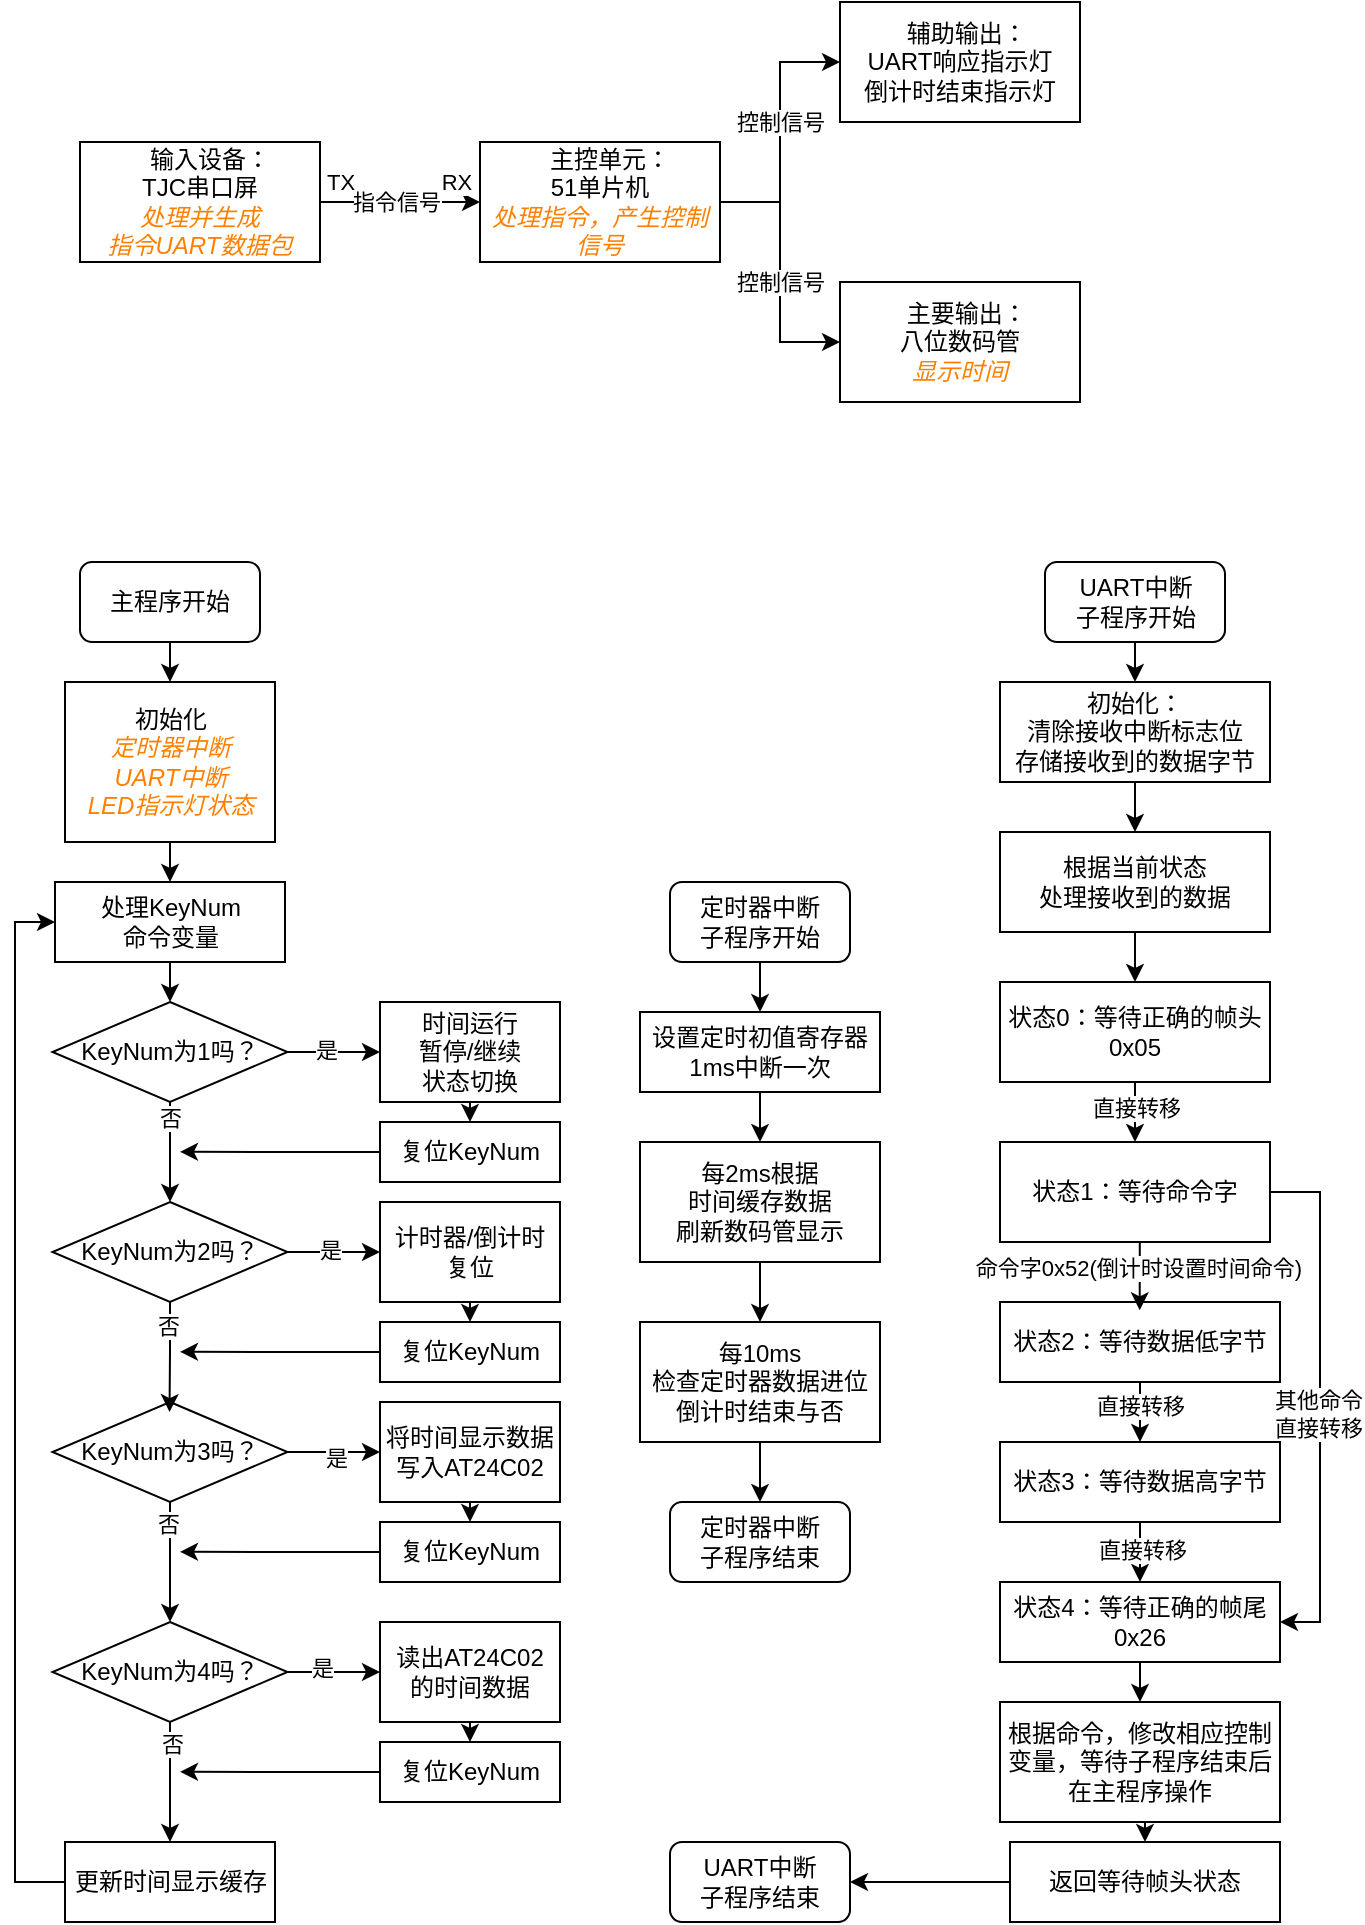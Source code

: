 <mxfile version="26.2.15">
  <diagram id="C5RBs43oDa-KdzZeNtuy" name="Page-1">
    <mxGraphModel dx="1256" dy="734" grid="1" gridSize="10" guides="1" tooltips="1" connect="1" arrows="1" fold="1" page="1" pageScale="1" pageWidth="827" pageHeight="1169" math="0" shadow="0">
      <root>
        <mxCell id="WIyWlLk6GJQsqaUBKTNV-0" />
        <mxCell id="WIyWlLk6GJQsqaUBKTNV-1" parent="WIyWlLk6GJQsqaUBKTNV-0" />
        <mxCell id="xlYdIQxiR28wW1BtSPJm-8" style="edgeStyle=orthogonalEdgeStyle;rounded=0;orthogonalLoop=1;jettySize=auto;html=1;exitX=1;exitY=0.5;exitDx=0;exitDy=0;entryX=0;entryY=0.5;entryDx=0;entryDy=0;" edge="1" parent="WIyWlLk6GJQsqaUBKTNV-1" source="xlYdIQxiR28wW1BtSPJm-2" target="xlYdIQxiR28wW1BtSPJm-6">
          <mxGeometry relative="1" as="geometry" />
        </mxCell>
        <mxCell id="xlYdIQxiR28wW1BtSPJm-9" style="edgeStyle=orthogonalEdgeStyle;rounded=0;orthogonalLoop=1;jettySize=auto;html=1;exitX=1;exitY=0.5;exitDx=0;exitDy=0;entryX=0;entryY=0.5;entryDx=0;entryDy=0;" edge="1" parent="WIyWlLk6GJQsqaUBKTNV-1" source="xlYdIQxiR28wW1BtSPJm-2" target="xlYdIQxiR28wW1BtSPJm-3">
          <mxGeometry relative="1" as="geometry" />
        </mxCell>
        <mxCell id="xlYdIQxiR28wW1BtSPJm-10" value="控制信号" style="edgeLabel;html=1;align=center;verticalAlign=middle;resizable=0;points=[];" vertex="1" connectable="0" parent="xlYdIQxiR28wW1BtSPJm-9">
          <mxGeometry x="-0.748" y="1" relative="1" as="geometry">
            <mxPoint x="13" y="-39" as="offset" />
          </mxGeometry>
        </mxCell>
        <mxCell id="xlYdIQxiR28wW1BtSPJm-2" value="&amp;nbsp; &amp;nbsp;主控单元：&lt;div&gt;51单片机&lt;/div&gt;&lt;div&gt;&lt;i&gt;&lt;font style=&quot;color: rgb(255, 128, 0);&quot;&gt;处理指令，产生控制信号&lt;/font&gt;&lt;/i&gt;&lt;/div&gt;" style="rounded=0;whiteSpace=wrap;html=1;" vertex="1" parent="WIyWlLk6GJQsqaUBKTNV-1">
          <mxGeometry x="290" y="80" width="120" height="60" as="geometry" />
        </mxCell>
        <mxCell id="xlYdIQxiR28wW1BtSPJm-3" value="&amp;nbsp; 主要输出：&lt;div&gt;八位数码管&lt;/div&gt;&lt;div&gt;&lt;font style=&quot;color: rgb(255, 128, 0);&quot;&gt;&lt;i&gt;显示时间&lt;/i&gt;&lt;/font&gt;&lt;/div&gt;" style="rounded=0;whiteSpace=wrap;html=1;" vertex="1" parent="WIyWlLk6GJQsqaUBKTNV-1">
          <mxGeometry x="470" y="150" width="120" height="60" as="geometry" />
        </mxCell>
        <mxCell id="xlYdIQxiR28wW1BtSPJm-6" value="&amp;nbsp; 辅助输出：&lt;div&gt;UART响应指示灯&lt;/div&gt;&lt;div&gt;倒计时结束指示灯&lt;/div&gt;" style="rounded=0;whiteSpace=wrap;html=1;" vertex="1" parent="WIyWlLk6GJQsqaUBKTNV-1">
          <mxGeometry x="470" y="10" width="120" height="60" as="geometry" />
        </mxCell>
        <mxCell id="xlYdIQxiR28wW1BtSPJm-11" value="控制信号" style="edgeLabel;html=1;align=center;verticalAlign=middle;resizable=0;points=[];" vertex="1" connectable="0" parent="WIyWlLk6GJQsqaUBKTNV-1">
          <mxGeometry x="440.002" y="150" as="geometry" />
        </mxCell>
        <mxCell id="xlYdIQxiR28wW1BtSPJm-14" style="edgeStyle=orthogonalEdgeStyle;rounded=0;orthogonalLoop=1;jettySize=auto;html=1;exitX=1;exitY=0.5;exitDx=0;exitDy=0;" edge="1" parent="WIyWlLk6GJQsqaUBKTNV-1" source="xlYdIQxiR28wW1BtSPJm-13" target="xlYdIQxiR28wW1BtSPJm-2">
          <mxGeometry relative="1" as="geometry" />
        </mxCell>
        <mxCell id="xlYdIQxiR28wW1BtSPJm-15" value="TX" style="edgeLabel;html=1;align=center;verticalAlign=middle;resizable=0;points=[];" vertex="1" connectable="0" parent="xlYdIQxiR28wW1BtSPJm-14">
          <mxGeometry x="-0.677" y="3" relative="1" as="geometry">
            <mxPoint x="-3" y="-7" as="offset" />
          </mxGeometry>
        </mxCell>
        <mxCell id="xlYdIQxiR28wW1BtSPJm-16" value="RX" style="edgeLabel;html=1;align=center;verticalAlign=middle;resizable=0;points=[];" vertex="1" connectable="0" parent="xlYdIQxiR28wW1BtSPJm-14">
          <mxGeometry x="0.702" y="4" relative="1" as="geometry">
            <mxPoint y="-6" as="offset" />
          </mxGeometry>
        </mxCell>
        <mxCell id="xlYdIQxiR28wW1BtSPJm-17" value="指令信号" style="edgeLabel;html=1;align=center;verticalAlign=middle;resizable=0;points=[];" vertex="1" connectable="0" parent="xlYdIQxiR28wW1BtSPJm-14">
          <mxGeometry x="-0.057" relative="1" as="geometry">
            <mxPoint as="offset" />
          </mxGeometry>
        </mxCell>
        <mxCell id="xlYdIQxiR28wW1BtSPJm-13" value="&amp;nbsp; &amp;nbsp;输入设备：&lt;div&gt;TJC串口屏&lt;/div&gt;&lt;div&gt;&lt;i&gt;&lt;font style=&quot;color: rgb(255, 128, 0);&quot;&gt;处理并生成&lt;/font&gt;&lt;/i&gt;&lt;/div&gt;&lt;div&gt;&lt;i&gt;&lt;font style=&quot;color: rgb(255, 128, 0);&quot;&gt;指令UART数据包&lt;/font&gt;&lt;/i&gt;&lt;/div&gt;" style="rounded=0;whiteSpace=wrap;html=1;" vertex="1" parent="WIyWlLk6GJQsqaUBKTNV-1">
          <mxGeometry x="90" y="80" width="120" height="60" as="geometry" />
        </mxCell>
        <mxCell id="xlYdIQxiR28wW1BtSPJm-29" style="edgeStyle=orthogonalEdgeStyle;rounded=0;orthogonalLoop=1;jettySize=auto;html=1;exitX=0.5;exitY=1;exitDx=0;exitDy=0;entryX=0.5;entryY=0;entryDx=0;entryDy=0;" edge="1" parent="WIyWlLk6GJQsqaUBKTNV-1" source="xlYdIQxiR28wW1BtSPJm-19" target="xlYdIQxiR28wW1BtSPJm-20">
          <mxGeometry relative="1" as="geometry" />
        </mxCell>
        <mxCell id="xlYdIQxiR28wW1BtSPJm-19" value="主程序开始" style="rounded=1;whiteSpace=wrap;html=1;" vertex="1" parent="WIyWlLk6GJQsqaUBKTNV-1">
          <mxGeometry x="90" y="290" width="90" height="40" as="geometry" />
        </mxCell>
        <mxCell id="xlYdIQxiR28wW1BtSPJm-27" style="edgeStyle=orthogonalEdgeStyle;rounded=0;orthogonalLoop=1;jettySize=auto;html=1;exitX=0.5;exitY=1;exitDx=0;exitDy=0;entryX=0.5;entryY=0;entryDx=0;entryDy=0;" edge="1" parent="WIyWlLk6GJQsqaUBKTNV-1" source="xlYdIQxiR28wW1BtSPJm-20" target="xlYdIQxiR28wW1BtSPJm-22">
          <mxGeometry relative="1" as="geometry" />
        </mxCell>
        <mxCell id="xlYdIQxiR28wW1BtSPJm-20" value="初始化&lt;div&gt;&lt;i&gt;&lt;font style=&quot;color: rgb(255, 128, 0);&quot;&gt;定时器中断&lt;/font&gt;&lt;/i&gt;&lt;/div&gt;&lt;div&gt;&lt;i&gt;&lt;font style=&quot;color: rgb(255, 128, 0);&quot;&gt;UART中断&lt;/font&gt;&lt;/i&gt;&lt;/div&gt;&lt;div&gt;&lt;i&gt;&lt;font style=&quot;color: rgb(255, 128, 0);&quot;&gt;LED指示灯状态&lt;/font&gt;&lt;/i&gt;&lt;/div&gt;" style="rounded=0;whiteSpace=wrap;html=1;" vertex="1" parent="WIyWlLk6GJQsqaUBKTNV-1">
          <mxGeometry x="82.5" y="350" width="105" height="80" as="geometry" />
        </mxCell>
        <mxCell id="xlYdIQxiR28wW1BtSPJm-28" style="edgeStyle=orthogonalEdgeStyle;rounded=0;orthogonalLoop=1;jettySize=auto;html=1;exitX=0.5;exitY=1;exitDx=0;exitDy=0;" edge="1" parent="WIyWlLk6GJQsqaUBKTNV-1" source="xlYdIQxiR28wW1BtSPJm-22" target="xlYdIQxiR28wW1BtSPJm-23">
          <mxGeometry relative="1" as="geometry" />
        </mxCell>
        <mxCell id="xlYdIQxiR28wW1BtSPJm-22" value="处理KeyNum&lt;div&gt;命令变量&lt;/div&gt;" style="rounded=0;whiteSpace=wrap;html=1;" vertex="1" parent="WIyWlLk6GJQsqaUBKTNV-1">
          <mxGeometry x="77.5" y="450" width="115" height="40" as="geometry" />
        </mxCell>
        <mxCell id="xlYdIQxiR28wW1BtSPJm-25" style="edgeStyle=orthogonalEdgeStyle;rounded=0;orthogonalLoop=1;jettySize=auto;html=1;exitX=1;exitY=0.5;exitDx=0;exitDy=0;" edge="1" parent="WIyWlLk6GJQsqaUBKTNV-1" source="xlYdIQxiR28wW1BtSPJm-23" target="xlYdIQxiR28wW1BtSPJm-24">
          <mxGeometry relative="1" as="geometry" />
        </mxCell>
        <mxCell id="xlYdIQxiR28wW1BtSPJm-26" value="是" style="edgeLabel;html=1;align=center;verticalAlign=middle;resizable=0;points=[];" vertex="1" connectable="0" parent="xlYdIQxiR28wW1BtSPJm-25">
          <mxGeometry x="-0.171" y="1" relative="1" as="geometry">
            <mxPoint as="offset" />
          </mxGeometry>
        </mxCell>
        <mxCell id="xlYdIQxiR28wW1BtSPJm-33" style="edgeStyle=orthogonalEdgeStyle;rounded=0;orthogonalLoop=1;jettySize=auto;html=1;exitX=0.5;exitY=1;exitDx=0;exitDy=0;entryX=0.5;entryY=0;entryDx=0;entryDy=0;" edge="1" parent="WIyWlLk6GJQsqaUBKTNV-1" source="xlYdIQxiR28wW1BtSPJm-23" target="xlYdIQxiR28wW1BtSPJm-31">
          <mxGeometry relative="1" as="geometry" />
        </mxCell>
        <mxCell id="xlYdIQxiR28wW1BtSPJm-35" value="否" style="edgeLabel;html=1;align=center;verticalAlign=middle;resizable=0;points=[];" vertex="1" connectable="0" parent="xlYdIQxiR28wW1BtSPJm-33">
          <mxGeometry x="-0.483" y="-1" relative="1" as="geometry">
            <mxPoint x="1" y="-5" as="offset" />
          </mxGeometry>
        </mxCell>
        <mxCell id="xlYdIQxiR28wW1BtSPJm-23" value="KeyNum为1吗？" style="rhombus;whiteSpace=wrap;html=1;" vertex="1" parent="WIyWlLk6GJQsqaUBKTNV-1">
          <mxGeometry x="76.25" y="510" width="117.5" height="50" as="geometry" />
        </mxCell>
        <mxCell id="xlYdIQxiR28wW1BtSPJm-32" style="edgeStyle=orthogonalEdgeStyle;rounded=0;orthogonalLoop=1;jettySize=auto;html=1;exitX=0.5;exitY=1;exitDx=0;exitDy=0;entryX=0.5;entryY=0;entryDx=0;entryDy=0;" edge="1" parent="WIyWlLk6GJQsqaUBKTNV-1" source="xlYdIQxiR28wW1BtSPJm-24" target="xlYdIQxiR28wW1BtSPJm-30">
          <mxGeometry relative="1" as="geometry" />
        </mxCell>
        <mxCell id="xlYdIQxiR28wW1BtSPJm-24" value="时间运行&lt;div&gt;暂停/继续&lt;/div&gt;&lt;div&gt;状态切换&lt;/div&gt;" style="rounded=0;whiteSpace=wrap;html=1;" vertex="1" parent="WIyWlLk6GJQsqaUBKTNV-1">
          <mxGeometry x="240" y="510" width="90" height="50" as="geometry" />
        </mxCell>
        <mxCell id="xlYdIQxiR28wW1BtSPJm-36" style="edgeStyle=orthogonalEdgeStyle;rounded=0;orthogonalLoop=1;jettySize=auto;html=1;exitX=0;exitY=0.5;exitDx=0;exitDy=0;" edge="1" parent="WIyWlLk6GJQsqaUBKTNV-1" source="xlYdIQxiR28wW1BtSPJm-30">
          <mxGeometry relative="1" as="geometry">
            <mxPoint x="140.0" y="584.905" as="targetPoint" />
          </mxGeometry>
        </mxCell>
        <mxCell id="xlYdIQxiR28wW1BtSPJm-30" value="复位KeyNum" style="rounded=0;whiteSpace=wrap;html=1;" vertex="1" parent="WIyWlLk6GJQsqaUBKTNV-1">
          <mxGeometry x="240" y="570" width="90" height="30" as="geometry" />
        </mxCell>
        <mxCell id="xlYdIQxiR28wW1BtSPJm-41" style="edgeStyle=orthogonalEdgeStyle;rounded=0;orthogonalLoop=1;jettySize=auto;html=1;exitX=1;exitY=0.5;exitDx=0;exitDy=0;entryX=0;entryY=0.5;entryDx=0;entryDy=0;" edge="1" parent="WIyWlLk6GJQsqaUBKTNV-1" source="xlYdIQxiR28wW1BtSPJm-31" target="xlYdIQxiR28wW1BtSPJm-37">
          <mxGeometry relative="1" as="geometry" />
        </mxCell>
        <mxCell id="xlYdIQxiR28wW1BtSPJm-42" value="是" style="edgeLabel;html=1;align=center;verticalAlign=middle;resizable=0;points=[];" vertex="1" connectable="0" parent="xlYdIQxiR28wW1BtSPJm-41">
          <mxGeometry x="-0.089" y="1" relative="1" as="geometry">
            <mxPoint as="offset" />
          </mxGeometry>
        </mxCell>
        <mxCell id="xlYdIQxiR28wW1BtSPJm-31" value="KeyNum为2吗？" style="rhombus;whiteSpace=wrap;html=1;" vertex="1" parent="WIyWlLk6GJQsqaUBKTNV-1">
          <mxGeometry x="76.25" y="610" width="117.5" height="50" as="geometry" />
        </mxCell>
        <mxCell id="xlYdIQxiR28wW1BtSPJm-44" style="edgeStyle=orthogonalEdgeStyle;rounded=0;orthogonalLoop=1;jettySize=auto;html=1;exitX=0.5;exitY=1;exitDx=0;exitDy=0;entryX=0.5;entryY=0;entryDx=0;entryDy=0;" edge="1" parent="WIyWlLk6GJQsqaUBKTNV-1" source="xlYdIQxiR28wW1BtSPJm-37" target="xlYdIQxiR28wW1BtSPJm-38">
          <mxGeometry relative="1" as="geometry" />
        </mxCell>
        <mxCell id="xlYdIQxiR28wW1BtSPJm-37" value="计时器/倒计时&lt;div&gt;复位&lt;/div&gt;" style="rounded=0;whiteSpace=wrap;html=1;" vertex="1" parent="WIyWlLk6GJQsqaUBKTNV-1">
          <mxGeometry x="240" y="610" width="90" height="50" as="geometry" />
        </mxCell>
        <mxCell id="xlYdIQxiR28wW1BtSPJm-51" style="edgeStyle=orthogonalEdgeStyle;rounded=0;orthogonalLoop=1;jettySize=auto;html=1;exitX=0;exitY=0.5;exitDx=0;exitDy=0;" edge="1" parent="WIyWlLk6GJQsqaUBKTNV-1" source="xlYdIQxiR28wW1BtSPJm-38">
          <mxGeometry relative="1" as="geometry">
            <mxPoint x="140.0" y="684.905" as="targetPoint" />
          </mxGeometry>
        </mxCell>
        <mxCell id="xlYdIQxiR28wW1BtSPJm-38" value="复位KeyNum" style="rounded=0;whiteSpace=wrap;html=1;" vertex="1" parent="WIyWlLk6GJQsqaUBKTNV-1">
          <mxGeometry x="240" y="670" width="90" height="30" as="geometry" />
        </mxCell>
        <mxCell id="xlYdIQxiR28wW1BtSPJm-54" style="edgeStyle=orthogonalEdgeStyle;rounded=0;orthogonalLoop=1;jettySize=auto;html=1;exitX=1;exitY=0.5;exitDx=0;exitDy=0;entryX=0;entryY=0.5;entryDx=0;entryDy=0;" edge="1" parent="WIyWlLk6GJQsqaUBKTNV-1" source="xlYdIQxiR28wW1BtSPJm-45" target="xlYdIQxiR28wW1BtSPJm-53">
          <mxGeometry relative="1" as="geometry" />
        </mxCell>
        <mxCell id="xlYdIQxiR28wW1BtSPJm-58" value="是" style="edgeLabel;html=1;align=center;verticalAlign=middle;resizable=0;points=[];" vertex="1" connectable="0" parent="xlYdIQxiR28wW1BtSPJm-54">
          <mxGeometry x="0.014" y="-3" relative="1" as="geometry">
            <mxPoint as="offset" />
          </mxGeometry>
        </mxCell>
        <mxCell id="xlYdIQxiR28wW1BtSPJm-60" style="edgeStyle=orthogonalEdgeStyle;rounded=0;orthogonalLoop=1;jettySize=auto;html=1;exitX=0.5;exitY=1;exitDx=0;exitDy=0;entryX=0.5;entryY=0;entryDx=0;entryDy=0;" edge="1" parent="WIyWlLk6GJQsqaUBKTNV-1" source="xlYdIQxiR28wW1BtSPJm-45" target="xlYdIQxiR28wW1BtSPJm-59">
          <mxGeometry relative="1" as="geometry" />
        </mxCell>
        <mxCell id="xlYdIQxiR28wW1BtSPJm-61" value="否" style="edgeLabel;html=1;align=center;verticalAlign=middle;resizable=0;points=[];" vertex="1" connectable="0" parent="xlYdIQxiR28wW1BtSPJm-60">
          <mxGeometry x="-0.657" y="-1" relative="1" as="geometry">
            <mxPoint as="offset" />
          </mxGeometry>
        </mxCell>
        <mxCell id="xlYdIQxiR28wW1BtSPJm-45" value="KeyNum为3吗？" style="rhombus;whiteSpace=wrap;html=1;" vertex="1" parent="WIyWlLk6GJQsqaUBKTNV-1">
          <mxGeometry x="76.25" y="710" width="117.5" height="50" as="geometry" />
        </mxCell>
        <mxCell id="xlYdIQxiR28wW1BtSPJm-48" style="edgeStyle=orthogonalEdgeStyle;rounded=0;orthogonalLoop=1;jettySize=auto;html=1;exitX=0.5;exitY=1;exitDx=0;exitDy=0;entryX=0.498;entryY=0.101;entryDx=0;entryDy=0;entryPerimeter=0;" edge="1" parent="WIyWlLk6GJQsqaUBKTNV-1" source="xlYdIQxiR28wW1BtSPJm-31" target="xlYdIQxiR28wW1BtSPJm-45">
          <mxGeometry relative="1" as="geometry" />
        </mxCell>
        <mxCell id="xlYdIQxiR28wW1BtSPJm-49" value="否" style="edgeLabel;html=1;align=center;verticalAlign=middle;resizable=0;points=[];" vertex="1" connectable="0" parent="xlYdIQxiR28wW1BtSPJm-48">
          <mxGeometry x="-0.542" y="-1" relative="1" as="geometry">
            <mxPoint y="-1" as="offset" />
          </mxGeometry>
        </mxCell>
        <mxCell id="xlYdIQxiR28wW1BtSPJm-57" style="edgeStyle=orthogonalEdgeStyle;rounded=0;orthogonalLoop=1;jettySize=auto;html=1;exitX=0.5;exitY=1;exitDx=0;exitDy=0;entryX=0.5;entryY=0;entryDx=0;entryDy=0;" edge="1" parent="WIyWlLk6GJQsqaUBKTNV-1" source="xlYdIQxiR28wW1BtSPJm-53" target="xlYdIQxiR28wW1BtSPJm-55">
          <mxGeometry relative="1" as="geometry" />
        </mxCell>
        <mxCell id="xlYdIQxiR28wW1BtSPJm-53" value="将时间显示数据&lt;div&gt;写入AT24C02&lt;/div&gt;" style="rounded=0;whiteSpace=wrap;html=1;" vertex="1" parent="WIyWlLk6GJQsqaUBKTNV-1">
          <mxGeometry x="240" y="710" width="90" height="50" as="geometry" />
        </mxCell>
        <mxCell id="xlYdIQxiR28wW1BtSPJm-62" style="edgeStyle=orthogonalEdgeStyle;rounded=0;orthogonalLoop=1;jettySize=auto;html=1;exitX=0;exitY=0.5;exitDx=0;exitDy=0;" edge="1" parent="WIyWlLk6GJQsqaUBKTNV-1" source="xlYdIQxiR28wW1BtSPJm-55">
          <mxGeometry relative="1" as="geometry">
            <mxPoint x="140.0" y="784.905" as="targetPoint" />
          </mxGeometry>
        </mxCell>
        <mxCell id="xlYdIQxiR28wW1BtSPJm-55" value="复位KeyNum" style="rounded=0;whiteSpace=wrap;html=1;" vertex="1" parent="WIyWlLk6GJQsqaUBKTNV-1">
          <mxGeometry x="240" y="770" width="90" height="30" as="geometry" />
        </mxCell>
        <mxCell id="xlYdIQxiR28wW1BtSPJm-64" style="edgeStyle=orthogonalEdgeStyle;rounded=0;orthogonalLoop=1;jettySize=auto;html=1;exitX=1;exitY=0.5;exitDx=0;exitDy=0;entryX=0;entryY=0.5;entryDx=0;entryDy=0;" edge="1" parent="WIyWlLk6GJQsqaUBKTNV-1" source="xlYdIQxiR28wW1BtSPJm-59" target="xlYdIQxiR28wW1BtSPJm-63">
          <mxGeometry relative="1" as="geometry" />
        </mxCell>
        <mxCell id="xlYdIQxiR28wW1BtSPJm-67" value="是" style="edgeLabel;html=1;align=center;verticalAlign=middle;resizable=0;points=[];" vertex="1" connectable="0" parent="xlYdIQxiR28wW1BtSPJm-64">
          <mxGeometry x="-0.295" y="2" relative="1" as="geometry">
            <mxPoint as="offset" />
          </mxGeometry>
        </mxCell>
        <mxCell id="xlYdIQxiR28wW1BtSPJm-69" style="edgeStyle=orthogonalEdgeStyle;rounded=0;orthogonalLoop=1;jettySize=auto;html=1;exitX=0.5;exitY=1;exitDx=0;exitDy=0;entryX=0.5;entryY=0;entryDx=0;entryDy=0;" edge="1" parent="WIyWlLk6GJQsqaUBKTNV-1" source="xlYdIQxiR28wW1BtSPJm-59" target="xlYdIQxiR28wW1BtSPJm-68">
          <mxGeometry relative="1" as="geometry" />
        </mxCell>
        <mxCell id="xlYdIQxiR28wW1BtSPJm-71" value="否" style="edgeLabel;html=1;align=center;verticalAlign=middle;resizable=0;points=[];" vertex="1" connectable="0" parent="xlYdIQxiR28wW1BtSPJm-69">
          <mxGeometry x="-0.657" y="1" relative="1" as="geometry">
            <mxPoint as="offset" />
          </mxGeometry>
        </mxCell>
        <mxCell id="xlYdIQxiR28wW1BtSPJm-59" value="KeyNum为4吗？" style="rhombus;whiteSpace=wrap;html=1;" vertex="1" parent="WIyWlLk6GJQsqaUBKTNV-1">
          <mxGeometry x="76.25" y="820" width="117.5" height="50" as="geometry" />
        </mxCell>
        <mxCell id="xlYdIQxiR28wW1BtSPJm-66" style="edgeStyle=orthogonalEdgeStyle;rounded=0;orthogonalLoop=1;jettySize=auto;html=1;exitX=0.5;exitY=1;exitDx=0;exitDy=0;entryX=0.5;entryY=0;entryDx=0;entryDy=0;" edge="1" parent="WIyWlLk6GJQsqaUBKTNV-1" source="xlYdIQxiR28wW1BtSPJm-63" target="xlYdIQxiR28wW1BtSPJm-65">
          <mxGeometry relative="1" as="geometry" />
        </mxCell>
        <mxCell id="xlYdIQxiR28wW1BtSPJm-63" value="&lt;div&gt;读出AT24C02&lt;/div&gt;&lt;div&gt;的时间数据&lt;/div&gt;" style="rounded=0;whiteSpace=wrap;html=1;" vertex="1" parent="WIyWlLk6GJQsqaUBKTNV-1">
          <mxGeometry x="240" y="820" width="90" height="50" as="geometry" />
        </mxCell>
        <mxCell id="xlYdIQxiR28wW1BtSPJm-70" style="edgeStyle=orthogonalEdgeStyle;rounded=0;orthogonalLoop=1;jettySize=auto;html=1;exitX=0;exitY=0.5;exitDx=0;exitDy=0;" edge="1" parent="WIyWlLk6GJQsqaUBKTNV-1" source="xlYdIQxiR28wW1BtSPJm-65">
          <mxGeometry relative="1" as="geometry">
            <mxPoint x="140.0" y="894.905" as="targetPoint" />
          </mxGeometry>
        </mxCell>
        <mxCell id="xlYdIQxiR28wW1BtSPJm-65" value="复位KeyNum" style="rounded=0;whiteSpace=wrap;html=1;" vertex="1" parent="WIyWlLk6GJQsqaUBKTNV-1">
          <mxGeometry x="240" y="880" width="90" height="30" as="geometry" />
        </mxCell>
        <mxCell id="xlYdIQxiR28wW1BtSPJm-72" style="edgeStyle=orthogonalEdgeStyle;rounded=0;orthogonalLoop=1;jettySize=auto;html=1;exitX=0;exitY=0.5;exitDx=0;exitDy=0;entryX=0;entryY=0.5;entryDx=0;entryDy=0;" edge="1" parent="WIyWlLk6GJQsqaUBKTNV-1" source="xlYdIQxiR28wW1BtSPJm-68" target="xlYdIQxiR28wW1BtSPJm-22">
          <mxGeometry relative="1" as="geometry" />
        </mxCell>
        <mxCell id="xlYdIQxiR28wW1BtSPJm-68" value="更新时间显示缓存" style="rounded=0;whiteSpace=wrap;html=1;" vertex="1" parent="WIyWlLk6GJQsqaUBKTNV-1">
          <mxGeometry x="82.5" y="930" width="105" height="40" as="geometry" />
        </mxCell>
        <mxCell id="xlYdIQxiR28wW1BtSPJm-107" style="edgeStyle=orthogonalEdgeStyle;rounded=0;orthogonalLoop=1;jettySize=auto;html=1;exitX=0.5;exitY=1;exitDx=0;exitDy=0;entryX=0.5;entryY=0;entryDx=0;entryDy=0;" edge="1" parent="WIyWlLk6GJQsqaUBKTNV-1" source="xlYdIQxiR28wW1BtSPJm-73" target="xlYdIQxiR28wW1BtSPJm-75">
          <mxGeometry relative="1" as="geometry" />
        </mxCell>
        <mxCell id="xlYdIQxiR28wW1BtSPJm-73" value="定时器中断&lt;div&gt;子程序开始&lt;/div&gt;" style="rounded=1;whiteSpace=wrap;html=1;" vertex="1" parent="WIyWlLk6GJQsqaUBKTNV-1">
          <mxGeometry x="385" y="450" width="90" height="40" as="geometry" />
        </mxCell>
        <mxCell id="xlYdIQxiR28wW1BtSPJm-109" style="edgeStyle=orthogonalEdgeStyle;rounded=0;orthogonalLoop=1;jettySize=auto;html=1;exitX=0.5;exitY=1;exitDx=0;exitDy=0;entryX=0.5;entryY=0;entryDx=0;entryDy=0;" edge="1" parent="WIyWlLk6GJQsqaUBKTNV-1" source="xlYdIQxiR28wW1BtSPJm-74" target="xlYdIQxiR28wW1BtSPJm-76">
          <mxGeometry relative="1" as="geometry" />
        </mxCell>
        <mxCell id="xlYdIQxiR28wW1BtSPJm-74" value="每2ms根据&lt;div&gt;时间缓存数据&lt;/div&gt;&lt;div&gt;刷新数码管显示&lt;/div&gt;" style="rounded=0;whiteSpace=wrap;html=1;" vertex="1" parent="WIyWlLk6GJQsqaUBKTNV-1">
          <mxGeometry x="370" y="580" width="120" height="60" as="geometry" />
        </mxCell>
        <mxCell id="xlYdIQxiR28wW1BtSPJm-108" style="edgeStyle=orthogonalEdgeStyle;rounded=0;orthogonalLoop=1;jettySize=auto;html=1;exitX=0.5;exitY=1;exitDx=0;exitDy=0;entryX=0.5;entryY=0;entryDx=0;entryDy=0;" edge="1" parent="WIyWlLk6GJQsqaUBKTNV-1" source="xlYdIQxiR28wW1BtSPJm-75" target="xlYdIQxiR28wW1BtSPJm-74">
          <mxGeometry relative="1" as="geometry" />
        </mxCell>
        <mxCell id="xlYdIQxiR28wW1BtSPJm-75" value="设置定时初值寄存器&lt;div&gt;1ms中断一次&lt;/div&gt;" style="rounded=0;whiteSpace=wrap;html=1;" vertex="1" parent="WIyWlLk6GJQsqaUBKTNV-1">
          <mxGeometry x="370" y="515" width="120" height="40" as="geometry" />
        </mxCell>
        <mxCell id="xlYdIQxiR28wW1BtSPJm-110" style="edgeStyle=orthogonalEdgeStyle;rounded=0;orthogonalLoop=1;jettySize=auto;html=1;exitX=0.5;exitY=1;exitDx=0;exitDy=0;entryX=0.5;entryY=0;entryDx=0;entryDy=0;" edge="1" parent="WIyWlLk6GJQsqaUBKTNV-1" source="xlYdIQxiR28wW1BtSPJm-76" target="xlYdIQxiR28wW1BtSPJm-77">
          <mxGeometry relative="1" as="geometry" />
        </mxCell>
        <mxCell id="xlYdIQxiR28wW1BtSPJm-76" value="每10ms&lt;div&gt;检查定时器数据进位&lt;/div&gt;&lt;div&gt;倒计时结束与否&lt;/div&gt;" style="rounded=0;whiteSpace=wrap;html=1;" vertex="1" parent="WIyWlLk6GJQsqaUBKTNV-1">
          <mxGeometry x="370" y="670" width="120" height="60" as="geometry" />
        </mxCell>
        <mxCell id="xlYdIQxiR28wW1BtSPJm-77" value="定时器中断&lt;div&gt;子程序结束&lt;/div&gt;" style="rounded=1;whiteSpace=wrap;html=1;" vertex="1" parent="WIyWlLk6GJQsqaUBKTNV-1">
          <mxGeometry x="385" y="760" width="90" height="40" as="geometry" />
        </mxCell>
        <mxCell id="xlYdIQxiR28wW1BtSPJm-94" style="edgeStyle=orthogonalEdgeStyle;rounded=0;orthogonalLoop=1;jettySize=auto;html=1;exitX=0.5;exitY=1;exitDx=0;exitDy=0;entryX=0.5;entryY=0;entryDx=0;entryDy=0;" edge="1" parent="WIyWlLk6GJQsqaUBKTNV-1" source="xlYdIQxiR28wW1BtSPJm-78" target="xlYdIQxiR28wW1BtSPJm-79">
          <mxGeometry relative="1" as="geometry" />
        </mxCell>
        <mxCell id="xlYdIQxiR28wW1BtSPJm-78" value="UART中断&lt;div&gt;子程序开始&lt;/div&gt;" style="rounded=1;whiteSpace=wrap;html=1;" vertex="1" parent="WIyWlLk6GJQsqaUBKTNV-1">
          <mxGeometry x="572.5" y="290" width="90" height="40" as="geometry" />
        </mxCell>
        <mxCell id="xlYdIQxiR28wW1BtSPJm-93" style="edgeStyle=orthogonalEdgeStyle;rounded=0;orthogonalLoop=1;jettySize=auto;html=1;exitX=0.5;exitY=1;exitDx=0;exitDy=0;entryX=0.5;entryY=0;entryDx=0;entryDy=0;" edge="1" parent="WIyWlLk6GJQsqaUBKTNV-1" source="xlYdIQxiR28wW1BtSPJm-79" target="xlYdIQxiR28wW1BtSPJm-80">
          <mxGeometry relative="1" as="geometry" />
        </mxCell>
        <mxCell id="xlYdIQxiR28wW1BtSPJm-79" value="初始化：&lt;div&gt;清除接收中断标志位&lt;/div&gt;&lt;div&gt;存储接收到的数据字节&lt;/div&gt;" style="rounded=0;whiteSpace=wrap;html=1;" vertex="1" parent="WIyWlLk6GJQsqaUBKTNV-1">
          <mxGeometry x="550" y="350" width="135" height="50" as="geometry" />
        </mxCell>
        <mxCell id="xlYdIQxiR28wW1BtSPJm-91" style="edgeStyle=orthogonalEdgeStyle;rounded=0;orthogonalLoop=1;jettySize=auto;html=1;exitX=0.5;exitY=1;exitDx=0;exitDy=0;entryX=0.5;entryY=0;entryDx=0;entryDy=0;" edge="1" parent="WIyWlLk6GJQsqaUBKTNV-1" source="xlYdIQxiR28wW1BtSPJm-80" target="xlYdIQxiR28wW1BtSPJm-81">
          <mxGeometry relative="1" as="geometry" />
        </mxCell>
        <mxCell id="xlYdIQxiR28wW1BtSPJm-80" value="根据当前状态&lt;div&gt;处理接收到的数据&lt;/div&gt;" style="rounded=0;whiteSpace=wrap;html=1;" vertex="1" parent="WIyWlLk6GJQsqaUBKTNV-1">
          <mxGeometry x="550" y="425" width="135" height="50" as="geometry" />
        </mxCell>
        <mxCell id="xlYdIQxiR28wW1BtSPJm-83" style="edgeStyle=orthogonalEdgeStyle;rounded=0;orthogonalLoop=1;jettySize=auto;html=1;exitX=0.5;exitY=1;exitDx=0;exitDy=0;entryX=0.5;entryY=0;entryDx=0;entryDy=0;" edge="1" parent="WIyWlLk6GJQsqaUBKTNV-1" source="xlYdIQxiR28wW1BtSPJm-81" target="xlYdIQxiR28wW1BtSPJm-82">
          <mxGeometry relative="1" as="geometry" />
        </mxCell>
        <mxCell id="xlYdIQxiR28wW1BtSPJm-84" value="直接转移" style="edgeLabel;html=1;align=center;verticalAlign=middle;resizable=0;points=[];" vertex="1" connectable="0" parent="xlYdIQxiR28wW1BtSPJm-83">
          <mxGeometry x="-0.156" relative="1" as="geometry">
            <mxPoint as="offset" />
          </mxGeometry>
        </mxCell>
        <mxCell id="xlYdIQxiR28wW1BtSPJm-81" value="状态0：等待正确的帧头&lt;div&gt;0x05&lt;/div&gt;" style="rounded=0;whiteSpace=wrap;html=1;" vertex="1" parent="WIyWlLk6GJQsqaUBKTNV-1">
          <mxGeometry x="550" y="500" width="135" height="50" as="geometry" />
        </mxCell>
        <mxCell id="xlYdIQxiR28wW1BtSPJm-98" style="edgeStyle=orthogonalEdgeStyle;rounded=0;orthogonalLoop=1;jettySize=auto;html=1;exitX=1;exitY=0.5;exitDx=0;exitDy=0;entryX=1;entryY=0.5;entryDx=0;entryDy=0;" edge="1" parent="WIyWlLk6GJQsqaUBKTNV-1" source="xlYdIQxiR28wW1BtSPJm-82" target="xlYdIQxiR28wW1BtSPJm-95">
          <mxGeometry relative="1" as="geometry" />
        </mxCell>
        <mxCell id="xlYdIQxiR28wW1BtSPJm-99" value="其他命令&lt;div&gt;直接转移&lt;/div&gt;" style="edgeLabel;html=1;align=center;verticalAlign=middle;resizable=0;points=[];" vertex="1" connectable="0" parent="xlYdIQxiR28wW1BtSPJm-98">
          <mxGeometry x="-0.021" y="-1" relative="1" as="geometry">
            <mxPoint y="8" as="offset" />
          </mxGeometry>
        </mxCell>
        <mxCell id="xlYdIQxiR28wW1BtSPJm-82" value="状态1：等待命令字" style="rounded=0;whiteSpace=wrap;html=1;" vertex="1" parent="WIyWlLk6GJQsqaUBKTNV-1">
          <mxGeometry x="550" y="580" width="135" height="50" as="geometry" />
        </mxCell>
        <mxCell id="xlYdIQxiR28wW1BtSPJm-89" style="edgeStyle=orthogonalEdgeStyle;rounded=0;orthogonalLoop=1;jettySize=auto;html=1;exitX=0.5;exitY=1;exitDx=0;exitDy=0;entryX=0.5;entryY=0;entryDx=0;entryDy=0;" edge="1" parent="WIyWlLk6GJQsqaUBKTNV-1" source="xlYdIQxiR28wW1BtSPJm-85" target="xlYdIQxiR28wW1BtSPJm-88">
          <mxGeometry relative="1" as="geometry" />
        </mxCell>
        <mxCell id="xlYdIQxiR28wW1BtSPJm-90" value="直接转移" style="edgeLabel;html=1;align=center;verticalAlign=middle;resizable=0;points=[];" vertex="1" connectable="0" parent="xlYdIQxiR28wW1BtSPJm-89">
          <mxGeometry x="-0.225" relative="1" as="geometry">
            <mxPoint as="offset" />
          </mxGeometry>
        </mxCell>
        <mxCell id="xlYdIQxiR28wW1BtSPJm-85" value="状态2：等待数据低字节" style="rounded=0;whiteSpace=wrap;html=1;" vertex="1" parent="WIyWlLk6GJQsqaUBKTNV-1">
          <mxGeometry x="550" y="660" width="140" height="40" as="geometry" />
        </mxCell>
        <mxCell id="xlYdIQxiR28wW1BtSPJm-86" style="edgeStyle=orthogonalEdgeStyle;rounded=0;orthogonalLoop=1;jettySize=auto;html=1;exitX=0.5;exitY=1;exitDx=0;exitDy=0;entryX=0.499;entryY=0.104;entryDx=0;entryDy=0;entryPerimeter=0;" edge="1" parent="WIyWlLk6GJQsqaUBKTNV-1" source="xlYdIQxiR28wW1BtSPJm-82" target="xlYdIQxiR28wW1BtSPJm-85">
          <mxGeometry relative="1" as="geometry" />
        </mxCell>
        <mxCell id="xlYdIQxiR28wW1BtSPJm-87" value="命令字0x52(倒计时设置时间命令)" style="edgeLabel;html=1;align=center;verticalAlign=middle;resizable=0;points=[];" vertex="1" connectable="0" parent="xlYdIQxiR28wW1BtSPJm-86">
          <mxGeometry x="-0.118" y="-1" relative="1" as="geometry">
            <mxPoint y="-1" as="offset" />
          </mxGeometry>
        </mxCell>
        <mxCell id="xlYdIQxiR28wW1BtSPJm-96" style="edgeStyle=orthogonalEdgeStyle;rounded=0;orthogonalLoop=1;jettySize=auto;html=1;exitX=0.5;exitY=1;exitDx=0;exitDy=0;entryX=0.5;entryY=0;entryDx=0;entryDy=0;" edge="1" parent="WIyWlLk6GJQsqaUBKTNV-1" source="xlYdIQxiR28wW1BtSPJm-88" target="xlYdIQxiR28wW1BtSPJm-95">
          <mxGeometry relative="1" as="geometry" />
        </mxCell>
        <mxCell id="xlYdIQxiR28wW1BtSPJm-97" value="直接转移" style="edgeLabel;html=1;align=center;verticalAlign=middle;resizable=0;points=[];" vertex="1" connectable="0" parent="xlYdIQxiR28wW1BtSPJm-96">
          <mxGeometry x="-0.081" y="1" relative="1" as="geometry">
            <mxPoint as="offset" />
          </mxGeometry>
        </mxCell>
        <mxCell id="xlYdIQxiR28wW1BtSPJm-88" value="状态3：等待数据高字节" style="rounded=0;whiteSpace=wrap;html=1;" vertex="1" parent="WIyWlLk6GJQsqaUBKTNV-1">
          <mxGeometry x="550" y="730" width="140" height="40" as="geometry" />
        </mxCell>
        <mxCell id="xlYdIQxiR28wW1BtSPJm-101" style="edgeStyle=orthogonalEdgeStyle;rounded=0;orthogonalLoop=1;jettySize=auto;html=1;exitX=0.5;exitY=1;exitDx=0;exitDy=0;entryX=0.5;entryY=0;entryDx=0;entryDy=0;" edge="1" parent="WIyWlLk6GJQsqaUBKTNV-1" source="xlYdIQxiR28wW1BtSPJm-95" target="xlYdIQxiR28wW1BtSPJm-100">
          <mxGeometry relative="1" as="geometry" />
        </mxCell>
        <mxCell id="xlYdIQxiR28wW1BtSPJm-95" value="状态4：等待正确的帧尾&lt;div&gt;0x26&lt;/div&gt;" style="rounded=0;whiteSpace=wrap;html=1;" vertex="1" parent="WIyWlLk6GJQsqaUBKTNV-1">
          <mxGeometry x="550" y="800" width="140" height="40" as="geometry" />
        </mxCell>
        <mxCell id="xlYdIQxiR28wW1BtSPJm-106" style="edgeStyle=orthogonalEdgeStyle;rounded=0;orthogonalLoop=1;jettySize=auto;html=1;exitX=0.5;exitY=1;exitDx=0;exitDy=0;entryX=0.5;entryY=0;entryDx=0;entryDy=0;" edge="1" parent="WIyWlLk6GJQsqaUBKTNV-1" source="xlYdIQxiR28wW1BtSPJm-100" target="xlYdIQxiR28wW1BtSPJm-102">
          <mxGeometry relative="1" as="geometry" />
        </mxCell>
        <mxCell id="xlYdIQxiR28wW1BtSPJm-100" value="根据命令，修改相应控制变量，等待子程序结束后在主程序操作" style="rounded=0;whiteSpace=wrap;html=1;" vertex="1" parent="WIyWlLk6GJQsqaUBKTNV-1">
          <mxGeometry x="550" y="860" width="140" height="60" as="geometry" />
        </mxCell>
        <mxCell id="xlYdIQxiR28wW1BtSPJm-105" style="edgeStyle=orthogonalEdgeStyle;rounded=0;orthogonalLoop=1;jettySize=auto;html=1;exitX=0;exitY=0.5;exitDx=0;exitDy=0;entryX=1;entryY=0.5;entryDx=0;entryDy=0;" edge="1" parent="WIyWlLk6GJQsqaUBKTNV-1" source="xlYdIQxiR28wW1BtSPJm-102" target="xlYdIQxiR28wW1BtSPJm-104">
          <mxGeometry relative="1" as="geometry" />
        </mxCell>
        <mxCell id="xlYdIQxiR28wW1BtSPJm-102" value="返回等待帧头状态" style="rounded=0;whiteSpace=wrap;html=1;" vertex="1" parent="WIyWlLk6GJQsqaUBKTNV-1">
          <mxGeometry x="555" y="930" width="135" height="40" as="geometry" />
        </mxCell>
        <mxCell id="xlYdIQxiR28wW1BtSPJm-104" value="UART中断&lt;div&gt;子程序结束&lt;/div&gt;" style="rounded=1;whiteSpace=wrap;html=1;" vertex="1" parent="WIyWlLk6GJQsqaUBKTNV-1">
          <mxGeometry x="385" y="930" width="90" height="40" as="geometry" />
        </mxCell>
      </root>
    </mxGraphModel>
  </diagram>
</mxfile>
